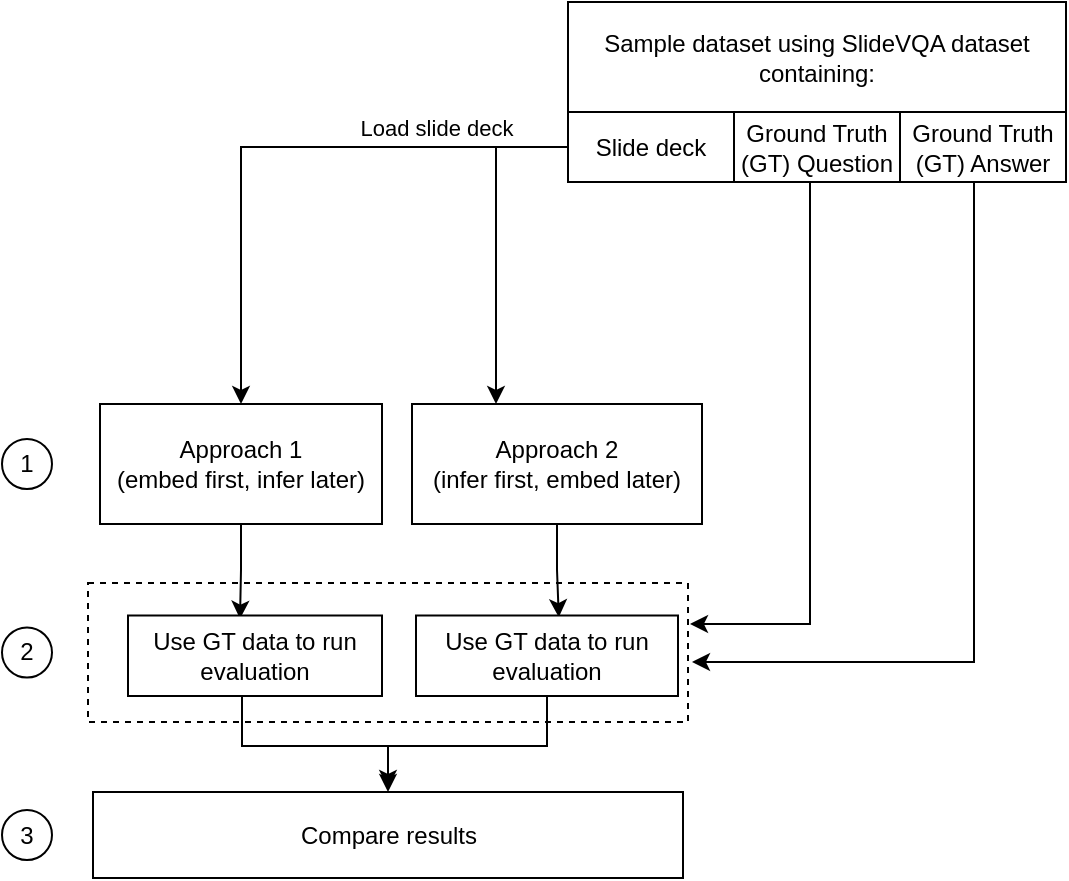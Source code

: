 <mxfile version="21.7.4" type="device">
  <diagram name="Page-1" id="cTQ4VP3by_Zk8nJaNCOy">
    <mxGraphModel dx="989" dy="467" grid="0" gridSize="10" guides="1" tooltips="1" connect="1" arrows="1" fold="1" page="1" pageScale="1" pageWidth="850" pageHeight="1100" math="0" shadow="0">
      <root>
        <mxCell id="0" />
        <mxCell id="1" parent="0" />
        <mxCell id="8AuuLM8Z0XcPverMhuK8-25" value="" style="rounded=0;whiteSpace=wrap;html=1;gradientColor=none;dashed=1;" parent="1" vertex="1">
          <mxGeometry x="127" y="394.5" width="300" height="69.5" as="geometry" />
        </mxCell>
        <mxCell id="8AuuLM8Z0XcPverMhuK8-1" value="Sample dataset using SlideVQA dataset containing:" style="rounded=0;whiteSpace=wrap;html=1;" parent="1" vertex="1">
          <mxGeometry x="367" y="104" width="249" height="55" as="geometry" />
        </mxCell>
        <mxCell id="cXVucFbV3KllB-rJQun0-4" style="edgeStyle=orthogonalEdgeStyle;rounded=0;orthogonalLoop=1;jettySize=auto;html=1;entryX=0.441;entryY=0.04;entryDx=0;entryDy=0;entryPerimeter=0;" edge="1" parent="1" source="8AuuLM8Z0XcPverMhuK8-2" target="8AuuLM8Z0XcPverMhuK8-10">
          <mxGeometry relative="1" as="geometry" />
        </mxCell>
        <mxCell id="8AuuLM8Z0XcPverMhuK8-2" value="Approach 1&lt;br&gt;(embed first, infer later)" style="rounded=0;whiteSpace=wrap;html=1;" parent="1" vertex="1">
          <mxGeometry x="133" y="305" width="141" height="60" as="geometry" />
        </mxCell>
        <mxCell id="cXVucFbV3KllB-rJQun0-5" style="edgeStyle=orthogonalEdgeStyle;rounded=0;orthogonalLoop=1;jettySize=auto;html=1;entryX=0.545;entryY=0.021;entryDx=0;entryDy=0;entryPerimeter=0;" edge="1" parent="1" source="8AuuLM8Z0XcPverMhuK8-3" target="8AuuLM8Z0XcPverMhuK8-17">
          <mxGeometry relative="1" as="geometry" />
        </mxCell>
        <mxCell id="8AuuLM8Z0XcPverMhuK8-3" value="Approach 2&lt;br&gt;(infer first, embed later)" style="rounded=0;whiteSpace=wrap;html=1;" parent="1" vertex="1">
          <mxGeometry x="289" y="305" width="145" height="60" as="geometry" />
        </mxCell>
        <mxCell id="cXVucFbV3KllB-rJQun0-1" style="edgeStyle=orthogonalEdgeStyle;rounded=0;orthogonalLoop=1;jettySize=auto;html=1;" edge="1" parent="1" source="8AuuLM8Z0XcPverMhuK8-6" target="8AuuLM8Z0XcPverMhuK8-2">
          <mxGeometry relative="1" as="geometry" />
        </mxCell>
        <mxCell id="cXVucFbV3KllB-rJQun0-3" value="Load slide deck" style="edgeLabel;html=1;align=center;verticalAlign=middle;resizable=0;points=[];" vertex="1" connectable="0" parent="cXVucFbV3KllB-rJQun0-1">
          <mxGeometry x="-0.21" y="1" relative="1" as="geometry">
            <mxPoint x="49" y="-11" as="offset" />
          </mxGeometry>
        </mxCell>
        <mxCell id="cXVucFbV3KllB-rJQun0-2" style="edgeStyle=orthogonalEdgeStyle;rounded=0;orthogonalLoop=1;jettySize=auto;html=1;" edge="1" parent="1" source="8AuuLM8Z0XcPverMhuK8-6" target="8AuuLM8Z0XcPverMhuK8-3">
          <mxGeometry relative="1" as="geometry">
            <Array as="points">
              <mxPoint x="331" y="177" />
            </Array>
          </mxGeometry>
        </mxCell>
        <mxCell id="8AuuLM8Z0XcPverMhuK8-6" value="Slide deck" style="rounded=0;whiteSpace=wrap;html=1;" parent="1" vertex="1">
          <mxGeometry x="367" y="159" width="83" height="35" as="geometry" />
        </mxCell>
        <mxCell id="8AuuLM8Z0XcPverMhuK8-23" style="edgeStyle=orthogonalEdgeStyle;rounded=0;orthogonalLoop=1;jettySize=auto;html=1;" parent="1" source="8AuuLM8Z0XcPverMhuK8-7" edge="1">
          <mxGeometry relative="1" as="geometry">
            <mxPoint x="428" y="415" as="targetPoint" />
            <Array as="points">
              <mxPoint x="488" y="415" />
            </Array>
          </mxGeometry>
        </mxCell>
        <mxCell id="8AuuLM8Z0XcPverMhuK8-7" value="Ground Truth (GT) Question" style="rounded=0;whiteSpace=wrap;html=1;" parent="1" vertex="1">
          <mxGeometry x="450" y="159" width="83" height="35" as="geometry" />
        </mxCell>
        <mxCell id="8AuuLM8Z0XcPverMhuK8-24" style="edgeStyle=orthogonalEdgeStyle;rounded=0;orthogonalLoop=1;jettySize=auto;html=1;" parent="1" source="8AuuLM8Z0XcPverMhuK8-8" edge="1">
          <mxGeometry relative="1" as="geometry">
            <mxPoint x="429" y="434" as="targetPoint" />
            <Array as="points">
              <mxPoint x="570" y="434" />
            </Array>
          </mxGeometry>
        </mxCell>
        <mxCell id="8AuuLM8Z0XcPverMhuK8-8" value="Ground Truth (GT) Answer" style="rounded=0;whiteSpace=wrap;html=1;" parent="1" vertex="1">
          <mxGeometry x="533" y="159" width="83" height="35" as="geometry" />
        </mxCell>
        <mxCell id="cXVucFbV3KllB-rJQun0-7" style="edgeStyle=orthogonalEdgeStyle;rounded=0;orthogonalLoop=1;jettySize=auto;html=1;" edge="1" parent="1" source="8AuuLM8Z0XcPverMhuK8-10">
          <mxGeometry relative="1" as="geometry">
            <mxPoint x="277" y="497" as="targetPoint" />
            <Array as="points">
              <mxPoint x="204" y="476" />
              <mxPoint x="277" y="476" />
            </Array>
          </mxGeometry>
        </mxCell>
        <mxCell id="8AuuLM8Z0XcPverMhuK8-10" value="Use GT data to run evaluation" style="rounded=0;whiteSpace=wrap;html=1;" parent="1" vertex="1">
          <mxGeometry x="147" y="410.75" width="127" height="40.25" as="geometry" />
        </mxCell>
        <mxCell id="8AuuLM8Z0XcPverMhuK8-11" value="1" style="ellipse;whiteSpace=wrap;html=1;aspect=fixed;" parent="1" vertex="1">
          <mxGeometry x="84" y="322.5" width="25" height="25" as="geometry" />
        </mxCell>
        <mxCell id="8AuuLM8Z0XcPverMhuK8-16" value="2" style="ellipse;whiteSpace=wrap;html=1;aspect=fixed;" parent="1" vertex="1">
          <mxGeometry x="84" y="416.75" width="25" height="25" as="geometry" />
        </mxCell>
        <mxCell id="cXVucFbV3KllB-rJQun0-10" style="edgeStyle=orthogonalEdgeStyle;rounded=0;orthogonalLoop=1;jettySize=auto;html=1;entryX=0.5;entryY=0;entryDx=0;entryDy=0;" edge="1" parent="1" source="8AuuLM8Z0XcPverMhuK8-17" target="8AuuLM8Z0XcPverMhuK8-20">
          <mxGeometry relative="1" as="geometry">
            <Array as="points">
              <mxPoint x="357" y="476" />
              <mxPoint x="277" y="476" />
            </Array>
          </mxGeometry>
        </mxCell>
        <mxCell id="8AuuLM8Z0XcPverMhuK8-17" value="Use GT data to run evaluation" style="rounded=0;whiteSpace=wrap;html=1;" parent="1" vertex="1">
          <mxGeometry x="291" y="410.75" width="131" height="40.25" as="geometry" />
        </mxCell>
        <mxCell id="8AuuLM8Z0XcPverMhuK8-20" value="Compare results" style="rounded=0;whiteSpace=wrap;html=1;" parent="1" vertex="1">
          <mxGeometry x="129.5" y="499" width="295" height="43" as="geometry" />
        </mxCell>
        <mxCell id="8AuuLM8Z0XcPverMhuK8-26" value="3" style="ellipse;whiteSpace=wrap;html=1;aspect=fixed;" parent="1" vertex="1">
          <mxGeometry x="84" y="508" width="25" height="25" as="geometry" />
        </mxCell>
      </root>
    </mxGraphModel>
  </diagram>
</mxfile>
